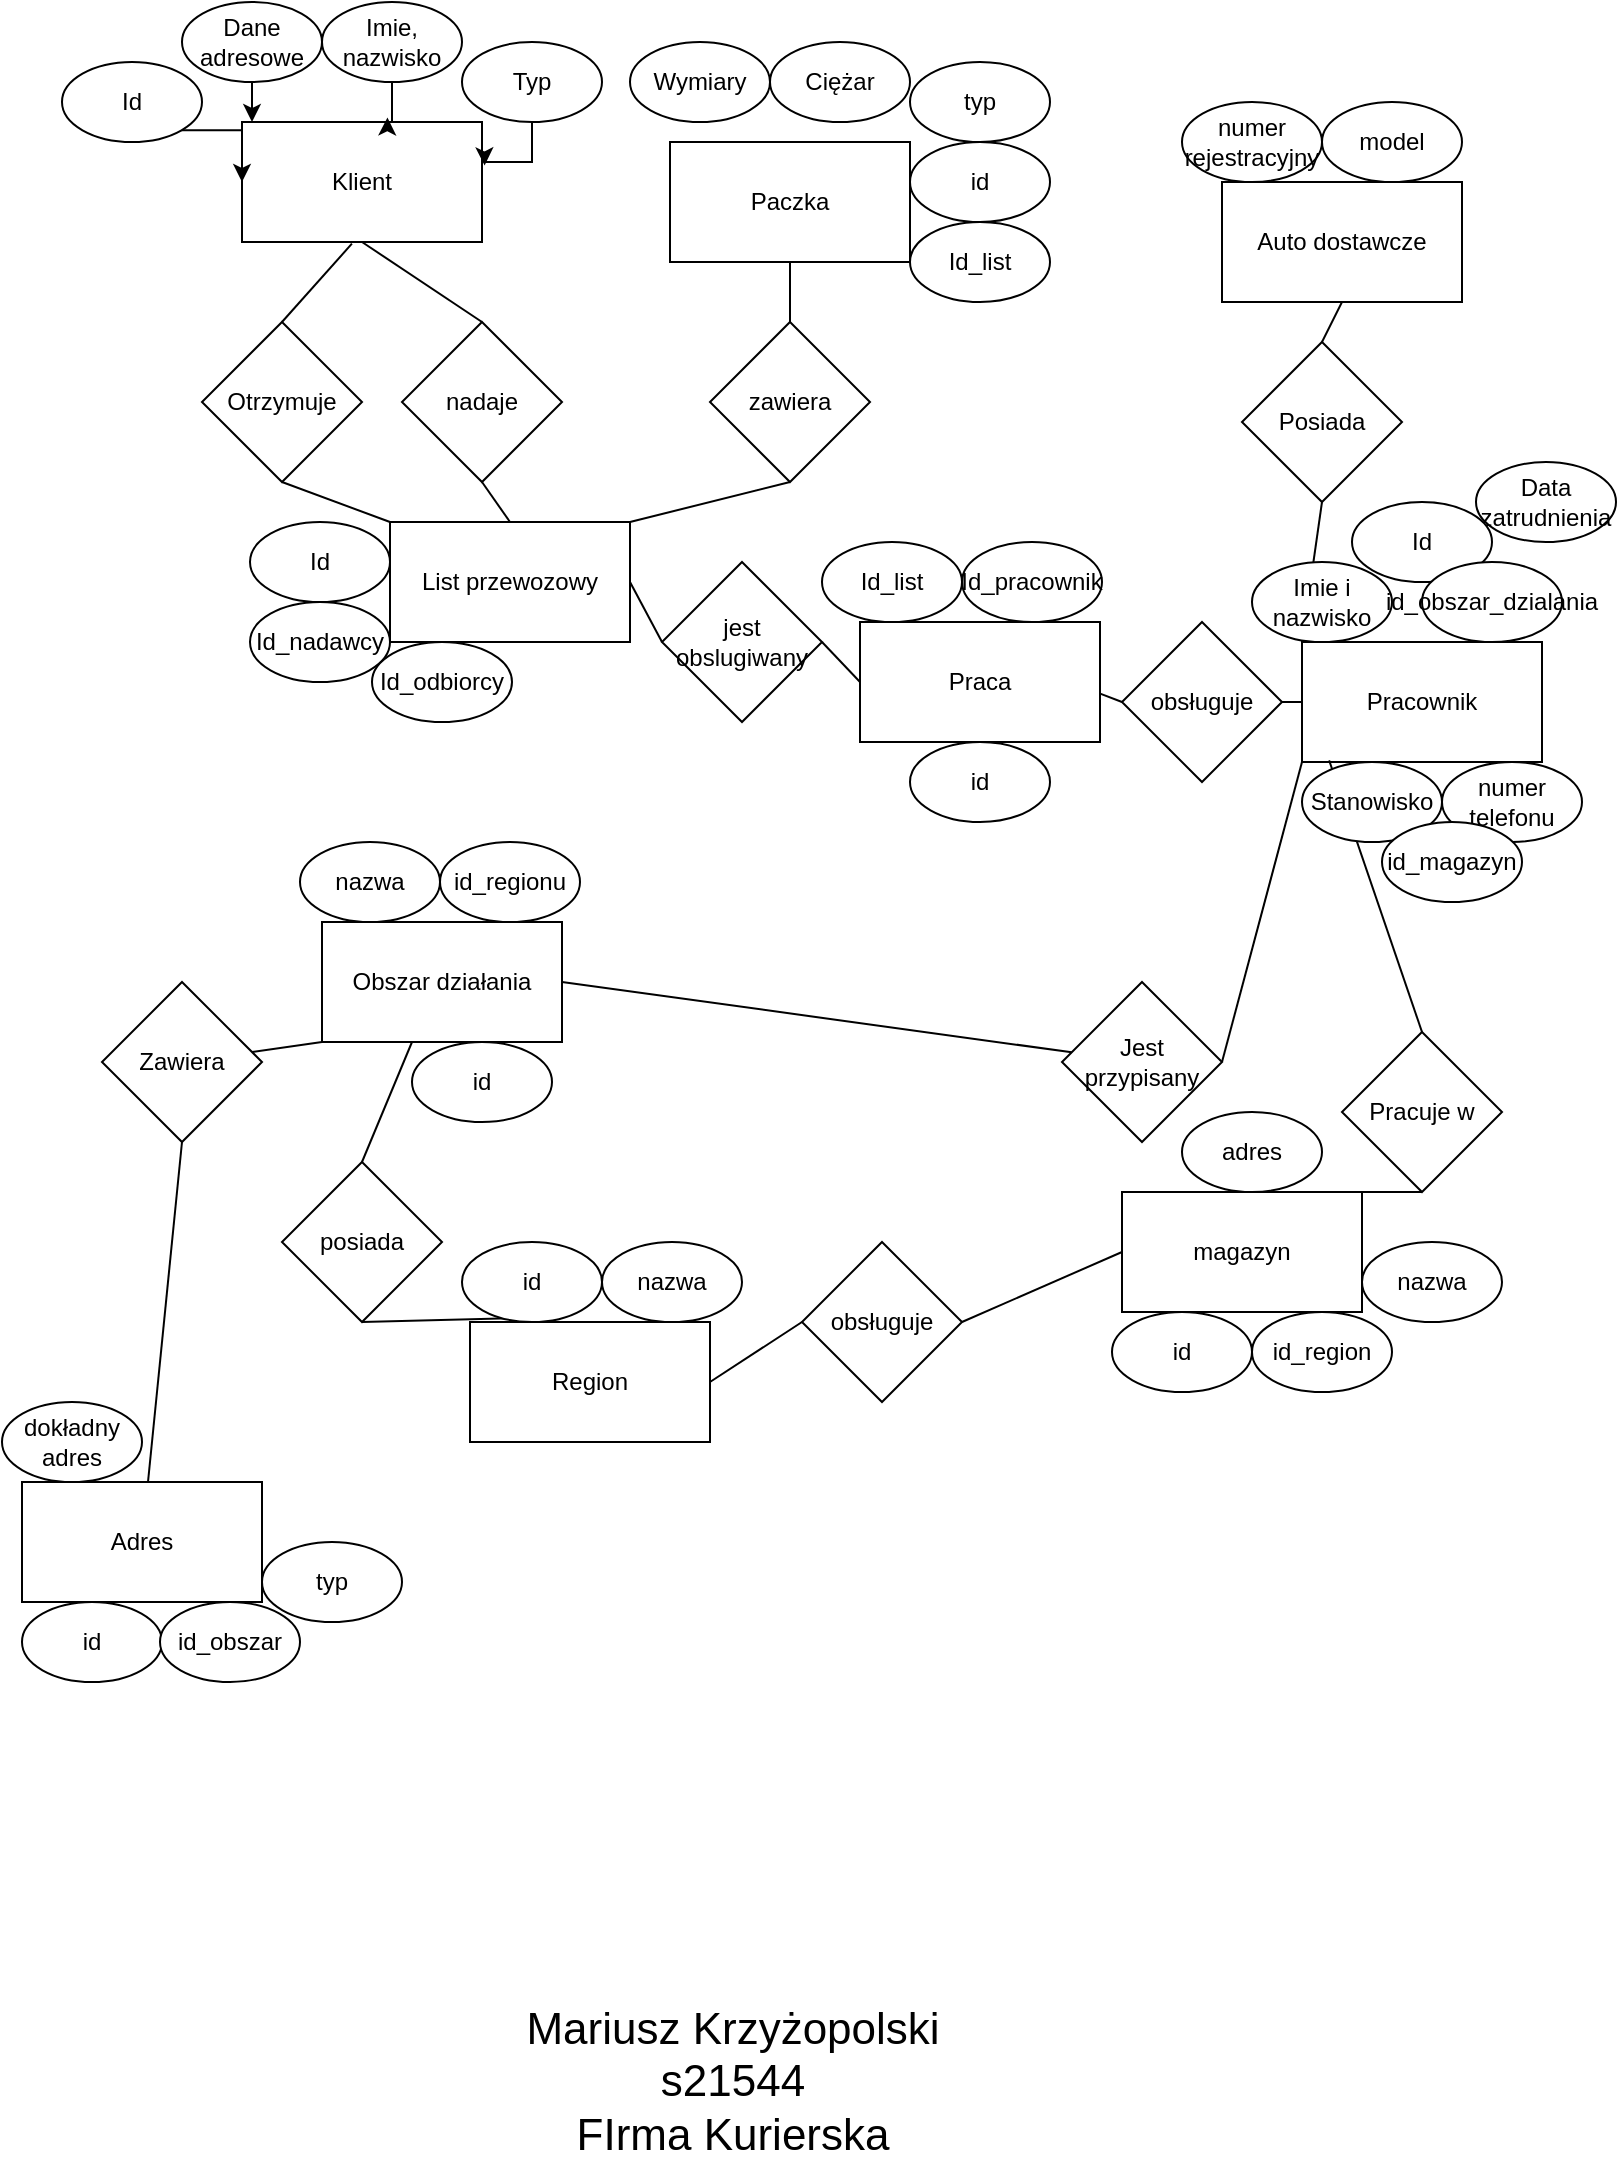 <mxfile version="13.10.3" type="github">
  <diagram id="YYhD71GSfdkhSg4LdyBN" name="Page-1">
    <mxGraphModel dx="813" dy="454" grid="1" gridSize="10" guides="1" tooltips="1" connect="1" arrows="1" fold="1" page="1" pageScale="1" pageWidth="827" pageHeight="1169" math="0" shadow="0">
      <root>
        <mxCell id="0" />
        <mxCell id="1" parent="0" />
        <mxCell id="_NEotnmEXPinoTVCzVwU-2" value="Otrzymuje" style="rhombus;whiteSpace=wrap;html=1;" parent="1" vertex="1">
          <mxGeometry x="120" y="190" width="80" height="80" as="geometry" />
        </mxCell>
        <mxCell id="_NEotnmEXPinoTVCzVwU-4" value="Klient" style="rounded=0;whiteSpace=wrap;html=1;" parent="1" vertex="1">
          <mxGeometry x="140" y="90" width="120" height="60" as="geometry" />
        </mxCell>
        <mxCell id="_NEotnmEXPinoTVCzVwU-5" value="nadaje" style="rhombus;whiteSpace=wrap;html=1;" parent="1" vertex="1">
          <mxGeometry x="220" y="190" width="80" height="80" as="geometry" />
        </mxCell>
        <mxCell id="_NEotnmEXPinoTVCzVwU-6" value="" style="endArrow=none;html=1;entryX=0.5;entryY=1;entryDx=0;entryDy=0;exitX=0.5;exitY=0;exitDx=0;exitDy=0;" parent="1" source="_NEotnmEXPinoTVCzVwU-5" target="_NEotnmEXPinoTVCzVwU-4" edge="1">
          <mxGeometry width="50" height="50" relative="1" as="geometry">
            <mxPoint x="240" y="330" as="sourcePoint" />
            <mxPoint x="290" y="280" as="targetPoint" />
          </mxGeometry>
        </mxCell>
        <mxCell id="_NEotnmEXPinoTVCzVwU-7" value="List przewozowy" style="rounded=0;whiteSpace=wrap;html=1;" parent="1" vertex="1">
          <mxGeometry x="214" y="290" width="120" height="60" as="geometry" />
        </mxCell>
        <mxCell id="_NEotnmEXPinoTVCzVwU-8" value="zawiera" style="rhombus;whiteSpace=wrap;html=1;" parent="1" vertex="1">
          <mxGeometry x="374" y="190" width="80" height="80" as="geometry" />
        </mxCell>
        <mxCell id="_NEotnmEXPinoTVCzVwU-9" value="Paczka" style="rounded=0;whiteSpace=wrap;html=1;" parent="1" vertex="1">
          <mxGeometry x="354" y="100" width="120" height="60" as="geometry" />
        </mxCell>
        <mxCell id="_NEotnmEXPinoTVCzVwU-10" value="" style="endArrow=none;html=1;entryX=0.5;entryY=1;entryDx=0;entryDy=0;exitX=0.5;exitY=0;exitDx=0;exitDy=0;" parent="1" source="_NEotnmEXPinoTVCzVwU-8" target="_NEotnmEXPinoTVCzVwU-9" edge="1">
          <mxGeometry width="50" height="50" relative="1" as="geometry">
            <mxPoint x="240" y="230" as="sourcePoint" />
            <mxPoint x="290" y="180" as="targetPoint" />
          </mxGeometry>
        </mxCell>
        <mxCell id="_NEotnmEXPinoTVCzVwU-11" value="" style="endArrow=none;html=1;entryX=0.5;entryY=1;entryDx=0;entryDy=0;exitX=0;exitY=0;exitDx=0;exitDy=0;" parent="1" source="_NEotnmEXPinoTVCzVwU-7" target="_NEotnmEXPinoTVCzVwU-2" edge="1">
          <mxGeometry width="50" height="50" relative="1" as="geometry">
            <mxPoint x="240" y="230" as="sourcePoint" />
            <mxPoint x="290" y="180" as="targetPoint" />
          </mxGeometry>
        </mxCell>
        <mxCell id="_NEotnmEXPinoTVCzVwU-12" value="" style="endArrow=none;html=1;entryX=0.5;entryY=1;entryDx=0;entryDy=0;exitX=0.5;exitY=0;exitDx=0;exitDy=0;" parent="1" source="_NEotnmEXPinoTVCzVwU-7" target="_NEotnmEXPinoTVCzVwU-5" edge="1">
          <mxGeometry width="50" height="50" relative="1" as="geometry">
            <mxPoint x="240" y="230" as="sourcePoint" />
            <mxPoint x="290" y="180" as="targetPoint" />
          </mxGeometry>
        </mxCell>
        <mxCell id="_NEotnmEXPinoTVCzVwU-13" value="" style="endArrow=none;html=1;entryX=0.5;entryY=1;entryDx=0;entryDy=0;exitX=1;exitY=0;exitDx=0;exitDy=0;" parent="1" source="_NEotnmEXPinoTVCzVwU-7" target="_NEotnmEXPinoTVCzVwU-8" edge="1">
          <mxGeometry width="50" height="50" relative="1" as="geometry">
            <mxPoint x="240" y="230" as="sourcePoint" />
            <mxPoint x="290" y="180" as="targetPoint" />
          </mxGeometry>
        </mxCell>
        <mxCell id="_NEotnmEXPinoTVCzVwU-15" value="Pracownik" style="rounded=0;whiteSpace=wrap;html=1;" parent="1" vertex="1">
          <mxGeometry x="670" y="350" width="120" height="60" as="geometry" />
        </mxCell>
        <mxCell id="_NEotnmEXPinoTVCzVwU-18" value="Posiada" style="rhombus;whiteSpace=wrap;html=1;" parent="1" vertex="1">
          <mxGeometry x="640" y="200" width="80" height="80" as="geometry" />
        </mxCell>
        <mxCell id="_NEotnmEXPinoTVCzVwU-19" value="Auto dostawcze" style="rounded=0;whiteSpace=wrap;html=1;" parent="1" vertex="1">
          <mxGeometry x="630" y="120" width="120" height="60" as="geometry" />
        </mxCell>
        <mxCell id="_NEotnmEXPinoTVCzVwU-20" value="" style="endArrow=none;html=1;entryX=0.5;entryY=1;entryDx=0;entryDy=0;exitX=0.5;exitY=0;exitDx=0;exitDy=0;" parent="1" source="_NEotnmEXPinoTVCzVwU-18" target="_NEotnmEXPinoTVCzVwU-19" edge="1">
          <mxGeometry width="50" height="50" relative="1" as="geometry">
            <mxPoint x="500" y="230" as="sourcePoint" />
            <mxPoint x="550" y="180" as="targetPoint" />
          </mxGeometry>
        </mxCell>
        <mxCell id="_NEotnmEXPinoTVCzVwU-21" value="" style="endArrow=none;html=1;entryX=0.5;entryY=1;entryDx=0;entryDy=0;exitX=0;exitY=0;exitDx=0;exitDy=0;" parent="1" source="_NEotnmEXPinoTVCzVwU-15" target="_NEotnmEXPinoTVCzVwU-18" edge="1">
          <mxGeometry width="50" height="50" relative="1" as="geometry">
            <mxPoint x="500" y="230" as="sourcePoint" />
            <mxPoint x="550" y="180" as="targetPoint" />
          </mxGeometry>
        </mxCell>
        <mxCell id="_NEotnmEXPinoTVCzVwU-25" value="Pracuje w" style="rhombus;whiteSpace=wrap;html=1;" parent="1" vertex="1">
          <mxGeometry x="690" y="545" width="80" height="80" as="geometry" />
        </mxCell>
        <mxCell id="_NEotnmEXPinoTVCzVwU-26" value="magazyn" style="rounded=0;whiteSpace=wrap;html=1;" parent="1" vertex="1">
          <mxGeometry x="580" y="625" width="120" height="60" as="geometry" />
        </mxCell>
        <mxCell id="_NEotnmEXPinoTVCzVwU-27" value="" style="endArrow=none;html=1;exitX=0.5;exitY=0;exitDx=0;exitDy=0;entryX=0.113;entryY=0.986;entryDx=0;entryDy=0;entryPerimeter=0;" parent="1" source="_NEotnmEXPinoTVCzVwU-25" target="_NEotnmEXPinoTVCzVwU-15" edge="1">
          <mxGeometry width="50" height="50" relative="1" as="geometry">
            <mxPoint x="420" y="530" as="sourcePoint" />
            <mxPoint x="720" y="460" as="targetPoint" />
          </mxGeometry>
        </mxCell>
        <mxCell id="_NEotnmEXPinoTVCzVwU-28" value="" style="endArrow=none;html=1;entryX=0.5;entryY=1;entryDx=0;entryDy=0;exitX=0.5;exitY=0;exitDx=0;exitDy=0;" parent="1" source="_NEotnmEXPinoTVCzVwU-26" target="_NEotnmEXPinoTVCzVwU-25" edge="1">
          <mxGeometry width="50" height="50" relative="1" as="geometry">
            <mxPoint x="420" y="530" as="sourcePoint" />
            <mxPoint x="470" y="480" as="targetPoint" />
          </mxGeometry>
        </mxCell>
        <mxCell id="_NEotnmEXPinoTVCzVwU-29" value="Jest przypisany" style="rhombus;whiteSpace=wrap;html=1;" parent="1" vertex="1">
          <mxGeometry x="550" y="520" width="80" height="80" as="geometry" />
        </mxCell>
        <mxCell id="_NEotnmEXPinoTVCzVwU-30" value="Obszar działania" style="rounded=0;whiteSpace=wrap;html=1;" parent="1" vertex="1">
          <mxGeometry x="180" y="490" width="120" height="60" as="geometry" />
        </mxCell>
        <mxCell id="_NEotnmEXPinoTVCzVwU-31" value="" style="endArrow=none;html=1;entryX=0;entryY=1;entryDx=0;entryDy=0;exitX=1;exitY=0.5;exitDx=0;exitDy=0;" parent="1" source="_NEotnmEXPinoTVCzVwU-29" target="_NEotnmEXPinoTVCzVwU-15" edge="1">
          <mxGeometry width="50" height="50" relative="1" as="geometry">
            <mxPoint x="360" y="520" as="sourcePoint" />
            <mxPoint x="410" y="470" as="targetPoint" />
          </mxGeometry>
        </mxCell>
        <mxCell id="_NEotnmEXPinoTVCzVwU-32" value="" style="endArrow=none;html=1;entryX=1;entryY=0.5;entryDx=0;entryDy=0;" parent="1" source="_NEotnmEXPinoTVCzVwU-29" target="_NEotnmEXPinoTVCzVwU-30" edge="1">
          <mxGeometry width="50" height="50" relative="1" as="geometry">
            <mxPoint x="360" y="520" as="sourcePoint" />
            <mxPoint x="410" y="470" as="targetPoint" />
          </mxGeometry>
        </mxCell>
        <mxCell id="_NEotnmEXPinoTVCzVwU-33" value="Zawiera" style="rhombus;whiteSpace=wrap;html=1;" parent="1" vertex="1">
          <mxGeometry x="70" y="520" width="80" height="80" as="geometry" />
        </mxCell>
        <mxCell id="_NEotnmEXPinoTVCzVwU-34" value="" style="endArrow=none;html=1;entryX=0;entryY=1;entryDx=0;entryDy=0;" parent="1" source="_NEotnmEXPinoTVCzVwU-33" target="_NEotnmEXPinoTVCzVwU-30" edge="1">
          <mxGeometry width="50" height="50" relative="1" as="geometry">
            <mxPoint x="230" y="530" as="sourcePoint" />
            <mxPoint x="280" y="480" as="targetPoint" />
          </mxGeometry>
        </mxCell>
        <mxCell id="_NEotnmEXPinoTVCzVwU-35" value="Adres" style="rounded=0;whiteSpace=wrap;html=1;" parent="1" vertex="1">
          <mxGeometry x="30" y="770" width="120" height="60" as="geometry" />
        </mxCell>
        <mxCell id="_NEotnmEXPinoTVCzVwU-36" value="" style="endArrow=none;html=1;exitX=0.5;exitY=1;exitDx=0;exitDy=0;" parent="1" source="_NEotnmEXPinoTVCzVwU-33" target="_NEotnmEXPinoTVCzVwU-35" edge="1">
          <mxGeometry width="50" height="50" relative="1" as="geometry">
            <mxPoint x="230" y="530" as="sourcePoint" />
            <mxPoint x="280" y="480" as="targetPoint" />
          </mxGeometry>
        </mxCell>
        <mxCell id="_NEotnmEXPinoTVCzVwU-37" value="posiada" style="rhombus;whiteSpace=wrap;html=1;" parent="1" vertex="1">
          <mxGeometry x="160" y="610" width="80" height="80" as="geometry" />
        </mxCell>
        <mxCell id="_NEotnmEXPinoTVCzVwU-38" value="" style="endArrow=none;html=1;exitX=0.5;exitY=0;exitDx=0;exitDy=0;entryX=0.375;entryY=1;entryDx=0;entryDy=0;entryPerimeter=0;" parent="1" source="_NEotnmEXPinoTVCzVwU-37" target="_NEotnmEXPinoTVCzVwU-30" edge="1">
          <mxGeometry width="50" height="50" relative="1" as="geometry">
            <mxPoint x="190" y="530" as="sourcePoint" />
            <mxPoint x="240" y="480" as="targetPoint" />
          </mxGeometry>
        </mxCell>
        <mxCell id="_NEotnmEXPinoTVCzVwU-40" value="Region" style="rounded=0;whiteSpace=wrap;html=1;" parent="1" vertex="1">
          <mxGeometry x="254" y="690" width="120" height="60" as="geometry" />
        </mxCell>
        <mxCell id="_NEotnmEXPinoTVCzVwU-41" value="" style="endArrow=none;html=1;entryX=0.5;entryY=1;entryDx=0;entryDy=0;exitX=0.192;exitY=-0.033;exitDx=0;exitDy=0;exitPerimeter=0;" parent="1" source="_NEotnmEXPinoTVCzVwU-40" target="_NEotnmEXPinoTVCzVwU-37" edge="1">
          <mxGeometry width="50" height="50" relative="1" as="geometry">
            <mxPoint x="210" y="530" as="sourcePoint" />
            <mxPoint x="260" y="480" as="targetPoint" />
          </mxGeometry>
        </mxCell>
        <mxCell id="_NEotnmEXPinoTVCzVwU-42" value="obsługuje" style="rhombus;whiteSpace=wrap;html=1;" parent="1" vertex="1">
          <mxGeometry x="420" y="650" width="80" height="80" as="geometry" />
        </mxCell>
        <mxCell id="_NEotnmEXPinoTVCzVwU-43" value="" style="endArrow=none;html=1;exitX=1;exitY=0.5;exitDx=0;exitDy=0;entryX=0;entryY=0.5;entryDx=0;entryDy=0;" parent="1" source="_NEotnmEXPinoTVCzVwU-40" target="_NEotnmEXPinoTVCzVwU-42" edge="1">
          <mxGeometry width="50" height="50" relative="1" as="geometry">
            <mxPoint x="280" y="530" as="sourcePoint" />
            <mxPoint x="330" y="480" as="targetPoint" />
          </mxGeometry>
        </mxCell>
        <mxCell id="_NEotnmEXPinoTVCzVwU-44" value="" style="endArrow=none;html=1;exitX=1;exitY=0.5;exitDx=0;exitDy=0;entryX=0;entryY=0.5;entryDx=0;entryDy=0;" parent="1" source="_NEotnmEXPinoTVCzVwU-42" target="_NEotnmEXPinoTVCzVwU-26" edge="1">
          <mxGeometry width="50" height="50" relative="1" as="geometry">
            <mxPoint x="280" y="530" as="sourcePoint" />
            <mxPoint x="330" y="480" as="targetPoint" />
          </mxGeometry>
        </mxCell>
        <mxCell id="bGgNWLssVG6uiogLBOGS-6" style="edgeStyle=orthogonalEdgeStyle;rounded=0;orthogonalLoop=1;jettySize=auto;html=1;exitX=1;exitY=1;exitDx=0;exitDy=0;entryX=0;entryY=0.5;entryDx=0;entryDy=0;" edge="1" parent="1" source="bGgNWLssVG6uiogLBOGS-1" target="_NEotnmEXPinoTVCzVwU-4">
          <mxGeometry relative="1" as="geometry">
            <mxPoint x="120" y="110" as="targetPoint" />
          </mxGeometry>
        </mxCell>
        <mxCell id="bGgNWLssVG6uiogLBOGS-1" value="Id" style="ellipse;whiteSpace=wrap;html=1;" vertex="1" parent="1">
          <mxGeometry x="50" y="60" width="70" height="40" as="geometry" />
        </mxCell>
        <mxCell id="bGgNWLssVG6uiogLBOGS-7" style="edgeStyle=orthogonalEdgeStyle;rounded=0;orthogonalLoop=1;jettySize=auto;html=1;entryX=0.044;entryY=-0.01;entryDx=0;entryDy=0;entryPerimeter=0;" edge="1" parent="1" source="bGgNWLssVG6uiogLBOGS-2" target="_NEotnmEXPinoTVCzVwU-4">
          <mxGeometry relative="1" as="geometry" />
        </mxCell>
        <mxCell id="bGgNWLssVG6uiogLBOGS-2" value="Dane adresowe" style="ellipse;whiteSpace=wrap;html=1;" vertex="1" parent="1">
          <mxGeometry x="110" y="30" width="70" height="40" as="geometry" />
        </mxCell>
        <mxCell id="bGgNWLssVG6uiogLBOGS-8" style="edgeStyle=orthogonalEdgeStyle;rounded=0;orthogonalLoop=1;jettySize=auto;html=1;entryX=0.606;entryY=-0.038;entryDx=0;entryDy=0;entryPerimeter=0;" edge="1" parent="1" source="bGgNWLssVG6uiogLBOGS-3" target="_NEotnmEXPinoTVCzVwU-4">
          <mxGeometry relative="1" as="geometry" />
        </mxCell>
        <mxCell id="bGgNWLssVG6uiogLBOGS-3" value="Imie, nazwisko" style="ellipse;whiteSpace=wrap;html=1;" vertex="1" parent="1">
          <mxGeometry x="180" y="30" width="70" height="40" as="geometry" />
        </mxCell>
        <mxCell id="bGgNWLssVG6uiogLBOGS-4" value="" style="endArrow=none;html=1;exitX=0.5;exitY=0;exitDx=0;exitDy=0;entryX=0.458;entryY=1.014;entryDx=0;entryDy=0;entryPerimeter=0;" edge="1" parent="1" source="_NEotnmEXPinoTVCzVwU-2" target="_NEotnmEXPinoTVCzVwU-4">
          <mxGeometry width="50" height="50" relative="1" as="geometry">
            <mxPoint x="190" y="180" as="sourcePoint" />
            <mxPoint x="240" y="130" as="targetPoint" />
          </mxGeometry>
        </mxCell>
        <mxCell id="bGgNWLssVG6uiogLBOGS-9" style="edgeStyle=orthogonalEdgeStyle;rounded=0;orthogonalLoop=1;jettySize=auto;html=1;entryX=1.011;entryY=0.362;entryDx=0;entryDy=0;entryPerimeter=0;" edge="1" parent="1" source="bGgNWLssVG6uiogLBOGS-5" target="_NEotnmEXPinoTVCzVwU-4">
          <mxGeometry relative="1" as="geometry" />
        </mxCell>
        <mxCell id="bGgNWLssVG6uiogLBOGS-5" value="Typ" style="ellipse;whiteSpace=wrap;html=1;" vertex="1" parent="1">
          <mxGeometry x="250" y="50" width="70" height="40" as="geometry" />
        </mxCell>
        <mxCell id="bGgNWLssVG6uiogLBOGS-10" value="Wymiary" style="ellipse;whiteSpace=wrap;html=1;" vertex="1" parent="1">
          <mxGeometry x="334" y="50" width="70" height="40" as="geometry" />
        </mxCell>
        <mxCell id="bGgNWLssVG6uiogLBOGS-11" value="Ciężar" style="ellipse;whiteSpace=wrap;html=1;" vertex="1" parent="1">
          <mxGeometry x="404" y="50" width="70" height="40" as="geometry" />
        </mxCell>
        <mxCell id="bGgNWLssVG6uiogLBOGS-12" value="typ" style="ellipse;whiteSpace=wrap;html=1;" vertex="1" parent="1">
          <mxGeometry x="474" y="60" width="70" height="40" as="geometry" />
        </mxCell>
        <mxCell id="bGgNWLssVG6uiogLBOGS-13" value="id" style="ellipse;whiteSpace=wrap;html=1;" vertex="1" parent="1">
          <mxGeometry x="474" y="100" width="70" height="40" as="geometry" />
        </mxCell>
        <mxCell id="bGgNWLssVG6uiogLBOGS-14" value="Id_list" style="ellipse;whiteSpace=wrap;html=1;" vertex="1" parent="1">
          <mxGeometry x="474" y="140" width="70" height="40" as="geometry" />
        </mxCell>
        <mxCell id="bGgNWLssVG6uiogLBOGS-15" value="Id" style="ellipse;whiteSpace=wrap;html=1;" vertex="1" parent="1">
          <mxGeometry x="144" y="290" width="70" height="40" as="geometry" />
        </mxCell>
        <mxCell id="bGgNWLssVG6uiogLBOGS-16" value="Id_nadawcy" style="ellipse;whiteSpace=wrap;html=1;" vertex="1" parent="1">
          <mxGeometry x="144" y="330" width="70" height="40" as="geometry" />
        </mxCell>
        <mxCell id="bGgNWLssVG6uiogLBOGS-17" value="Id_odbiorcy" style="ellipse;whiteSpace=wrap;html=1;" vertex="1" parent="1">
          <mxGeometry x="205" y="350" width="70" height="40" as="geometry" />
        </mxCell>
        <mxCell id="bGgNWLssVG6uiogLBOGS-19" value="Praca" style="rounded=0;whiteSpace=wrap;html=1;" vertex="1" parent="1">
          <mxGeometry x="449" y="340" width="120" height="60" as="geometry" />
        </mxCell>
        <mxCell id="bGgNWLssVG6uiogLBOGS-20" value="jest obslugiwany" style="rhombus;whiteSpace=wrap;html=1;" vertex="1" parent="1">
          <mxGeometry x="350" y="310" width="80" height="80" as="geometry" />
        </mxCell>
        <mxCell id="bGgNWLssVG6uiogLBOGS-21" value="" style="endArrow=none;html=1;exitX=1;exitY=0.5;exitDx=0;exitDy=0;entryX=0;entryY=0.5;entryDx=0;entryDy=0;" edge="1" parent="1" source="bGgNWLssVG6uiogLBOGS-20" target="bGgNWLssVG6uiogLBOGS-19">
          <mxGeometry width="50" height="50" relative="1" as="geometry">
            <mxPoint x="450" y="380" as="sourcePoint" />
            <mxPoint x="500" y="330" as="targetPoint" />
          </mxGeometry>
        </mxCell>
        <mxCell id="bGgNWLssVG6uiogLBOGS-22" value="" style="endArrow=none;html=1;entryX=0;entryY=0.5;entryDx=0;entryDy=0;exitX=1;exitY=0.5;exitDx=0;exitDy=0;" edge="1" parent="1" source="_NEotnmEXPinoTVCzVwU-7" target="bGgNWLssVG6uiogLBOGS-20">
          <mxGeometry width="50" height="50" relative="1" as="geometry">
            <mxPoint x="450" y="380" as="sourcePoint" />
            <mxPoint x="500" y="330" as="targetPoint" />
          </mxGeometry>
        </mxCell>
        <mxCell id="bGgNWLssVG6uiogLBOGS-23" value="obsługuje" style="rhombus;whiteSpace=wrap;html=1;" vertex="1" parent="1">
          <mxGeometry x="580" y="340" width="80" height="80" as="geometry" />
        </mxCell>
        <mxCell id="bGgNWLssVG6uiogLBOGS-24" value="" style="endArrow=none;html=1;entryX=0;entryY=0.5;entryDx=0;entryDy=0;exitX=0.998;exitY=0.595;exitDx=0;exitDy=0;exitPerimeter=0;" edge="1" parent="1" source="bGgNWLssVG6uiogLBOGS-19" target="bGgNWLssVG6uiogLBOGS-23">
          <mxGeometry width="50" height="50" relative="1" as="geometry">
            <mxPoint x="550" y="390" as="sourcePoint" />
            <mxPoint x="600" y="340" as="targetPoint" />
          </mxGeometry>
        </mxCell>
        <mxCell id="bGgNWLssVG6uiogLBOGS-25" value="" style="endArrow=none;html=1;entryX=0;entryY=0.5;entryDx=0;entryDy=0;exitX=1;exitY=0.5;exitDx=0;exitDy=0;" edge="1" parent="1" source="bGgNWLssVG6uiogLBOGS-23" target="_NEotnmEXPinoTVCzVwU-15">
          <mxGeometry width="50" height="50" relative="1" as="geometry">
            <mxPoint x="550" y="390" as="sourcePoint" />
            <mxPoint x="600" y="340" as="targetPoint" />
          </mxGeometry>
        </mxCell>
        <mxCell id="bGgNWLssVG6uiogLBOGS-26" value="Id_list" style="ellipse;whiteSpace=wrap;html=1;" vertex="1" parent="1">
          <mxGeometry x="430" y="300" width="70" height="40" as="geometry" />
        </mxCell>
        <mxCell id="bGgNWLssVG6uiogLBOGS-27" value="Id_pracownik" style="ellipse;whiteSpace=wrap;html=1;" vertex="1" parent="1">
          <mxGeometry x="500" y="300" width="70" height="40" as="geometry" />
        </mxCell>
        <mxCell id="bGgNWLssVG6uiogLBOGS-28" value="id" style="ellipse;whiteSpace=wrap;html=1;" vertex="1" parent="1">
          <mxGeometry x="474" y="400" width="70" height="40" as="geometry" />
        </mxCell>
        <mxCell id="bGgNWLssVG6uiogLBOGS-29" value="numer rejestracyjny" style="ellipse;whiteSpace=wrap;html=1;" vertex="1" parent="1">
          <mxGeometry x="610" y="80" width="70" height="40" as="geometry" />
        </mxCell>
        <mxCell id="bGgNWLssVG6uiogLBOGS-30" value="model" style="ellipse;whiteSpace=wrap;html=1;" vertex="1" parent="1">
          <mxGeometry x="680" y="80" width="70" height="40" as="geometry" />
        </mxCell>
        <mxCell id="bGgNWLssVG6uiogLBOGS-31" value="Imie i nazwisko" style="ellipse;whiteSpace=wrap;html=1;" vertex="1" parent="1">
          <mxGeometry x="645" y="310" width="70" height="40" as="geometry" />
        </mxCell>
        <mxCell id="bGgNWLssVG6uiogLBOGS-32" value="Data zatrudnienia" style="ellipse;whiteSpace=wrap;html=1;" vertex="1" parent="1">
          <mxGeometry x="757" y="260" width="70" height="40" as="geometry" />
        </mxCell>
        <mxCell id="bGgNWLssVG6uiogLBOGS-34" value="Stanowisko" style="ellipse;whiteSpace=wrap;html=1;" vertex="1" parent="1">
          <mxGeometry x="670" y="410" width="70" height="40" as="geometry" />
        </mxCell>
        <mxCell id="bGgNWLssVG6uiogLBOGS-35" value="numer telefonu" style="ellipse;whiteSpace=wrap;html=1;" vertex="1" parent="1">
          <mxGeometry x="740" y="410" width="70" height="40" as="geometry" />
        </mxCell>
        <mxCell id="bGgNWLssVG6uiogLBOGS-36" value="Id" style="ellipse;whiteSpace=wrap;html=1;" vertex="1" parent="1">
          <mxGeometry x="695" y="280" width="70" height="40" as="geometry" />
        </mxCell>
        <mxCell id="bGgNWLssVG6uiogLBOGS-37" value="id_magazyn" style="ellipse;whiteSpace=wrap;html=1;" vertex="1" parent="1">
          <mxGeometry x="710" y="440" width="70" height="40" as="geometry" />
        </mxCell>
        <mxCell id="bGgNWLssVG6uiogLBOGS-38" value="id_obszar_dzialania" style="ellipse;whiteSpace=wrap;html=1;" vertex="1" parent="1">
          <mxGeometry x="730" y="310" width="70" height="40" as="geometry" />
        </mxCell>
        <mxCell id="bGgNWLssVG6uiogLBOGS-39" value="id" style="ellipse;whiteSpace=wrap;html=1;" vertex="1" parent="1">
          <mxGeometry x="575" y="685" width="70" height="40" as="geometry" />
        </mxCell>
        <mxCell id="bGgNWLssVG6uiogLBOGS-40" value="id_region" style="ellipse;whiteSpace=wrap;html=1;" vertex="1" parent="1">
          <mxGeometry x="645" y="685" width="70" height="40" as="geometry" />
        </mxCell>
        <mxCell id="bGgNWLssVG6uiogLBOGS-41" value="nazwa" style="ellipse;whiteSpace=wrap;html=1;" vertex="1" parent="1">
          <mxGeometry x="700" y="650" width="70" height="40" as="geometry" />
        </mxCell>
        <mxCell id="bGgNWLssVG6uiogLBOGS-42" value="adres" style="ellipse;whiteSpace=wrap;html=1;" vertex="1" parent="1">
          <mxGeometry x="610" y="585" width="70" height="40" as="geometry" />
        </mxCell>
        <mxCell id="bGgNWLssVG6uiogLBOGS-43" value="id" style="ellipse;whiteSpace=wrap;html=1;" vertex="1" parent="1">
          <mxGeometry x="250" y="650" width="70" height="40" as="geometry" />
        </mxCell>
        <mxCell id="bGgNWLssVG6uiogLBOGS-44" value="nazwa" style="ellipse;whiteSpace=wrap;html=1;" vertex="1" parent="1">
          <mxGeometry x="320" y="650" width="70" height="40" as="geometry" />
        </mxCell>
        <mxCell id="bGgNWLssVG6uiogLBOGS-46" value="id" style="ellipse;whiteSpace=wrap;html=1;" vertex="1" parent="1">
          <mxGeometry x="225" y="550" width="70" height="40" as="geometry" />
        </mxCell>
        <mxCell id="bGgNWLssVG6uiogLBOGS-47" value="id_regionu" style="ellipse;whiteSpace=wrap;html=1;" vertex="1" parent="1">
          <mxGeometry x="239" y="450" width="70" height="40" as="geometry" />
        </mxCell>
        <mxCell id="bGgNWLssVG6uiogLBOGS-48" value="nazwa" style="ellipse;whiteSpace=wrap;html=1;" vertex="1" parent="1">
          <mxGeometry x="169" y="450" width="70" height="40" as="geometry" />
        </mxCell>
        <mxCell id="bGgNWLssVG6uiogLBOGS-50" value="id" style="ellipse;whiteSpace=wrap;html=1;" vertex="1" parent="1">
          <mxGeometry x="30" y="830" width="70" height="40" as="geometry" />
        </mxCell>
        <mxCell id="bGgNWLssVG6uiogLBOGS-51" value="dokładny adres" style="ellipse;whiteSpace=wrap;html=1;" vertex="1" parent="1">
          <mxGeometry x="20" y="730" width="70" height="40" as="geometry" />
        </mxCell>
        <mxCell id="bGgNWLssVG6uiogLBOGS-52" value="id_obszar" style="ellipse;whiteSpace=wrap;html=1;" vertex="1" parent="1">
          <mxGeometry x="99" y="830" width="70" height="40" as="geometry" />
        </mxCell>
        <mxCell id="bGgNWLssVG6uiogLBOGS-53" value="typ" style="ellipse;whiteSpace=wrap;html=1;" vertex="1" parent="1">
          <mxGeometry x="150" y="800" width="70" height="40" as="geometry" />
        </mxCell>
        <mxCell id="bGgNWLssVG6uiogLBOGS-54" value="&lt;font style=&quot;font-size: 22px&quot;&gt;Mariusz Krzyżopolski&lt;br&gt;s21544&lt;br&gt;FIrma Kurierska&lt;/font&gt;" style="text;html=1;resizable=0;autosize=1;align=center;verticalAlign=middle;points=[];fillColor=none;strokeColor=none;rounded=0;" vertex="1" parent="1">
          <mxGeometry x="275" y="1040" width="220" height="60" as="geometry" />
        </mxCell>
      </root>
    </mxGraphModel>
  </diagram>
</mxfile>
